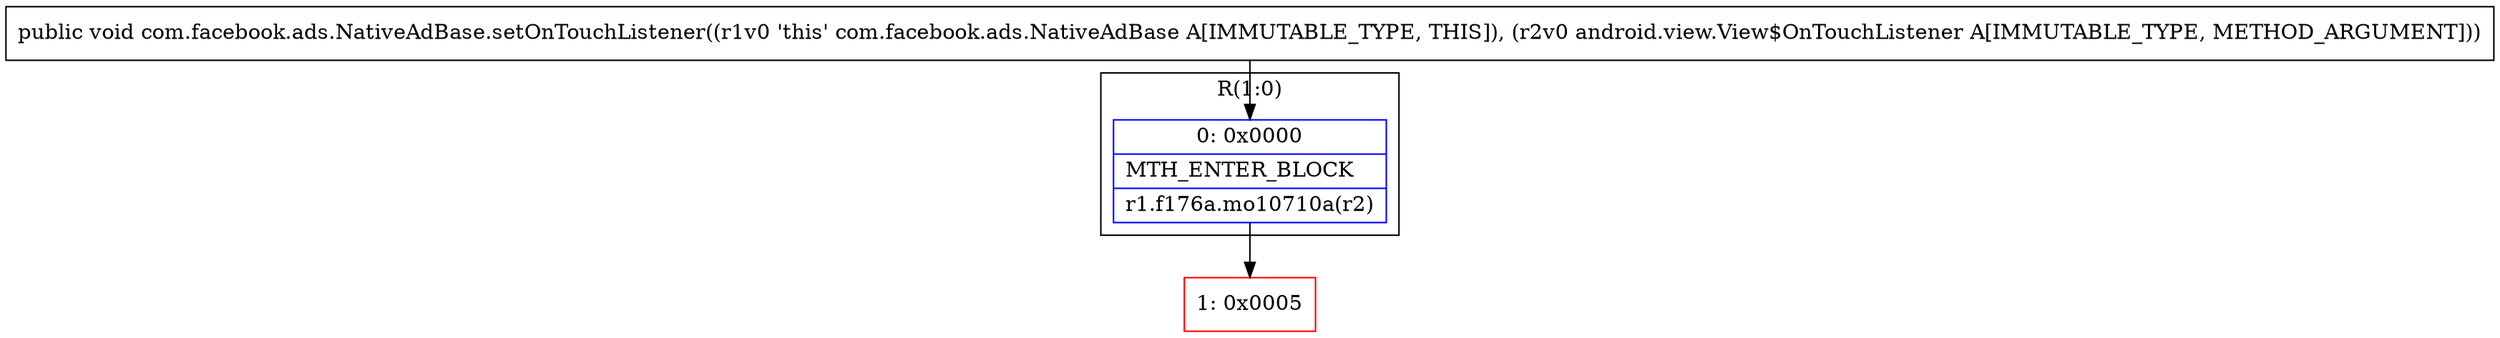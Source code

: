 digraph "CFG forcom.facebook.ads.NativeAdBase.setOnTouchListener(Landroid\/view\/View$OnTouchListener;)V" {
subgraph cluster_Region_517504146 {
label = "R(1:0)";
node [shape=record,color=blue];
Node_0 [shape=record,label="{0\:\ 0x0000|MTH_ENTER_BLOCK\l|r1.f176a.mo10710a(r2)\l}"];
}
Node_1 [shape=record,color=red,label="{1\:\ 0x0005}"];
MethodNode[shape=record,label="{public void com.facebook.ads.NativeAdBase.setOnTouchListener((r1v0 'this' com.facebook.ads.NativeAdBase A[IMMUTABLE_TYPE, THIS]), (r2v0 android.view.View$OnTouchListener A[IMMUTABLE_TYPE, METHOD_ARGUMENT])) }"];
MethodNode -> Node_0;
Node_0 -> Node_1;
}

